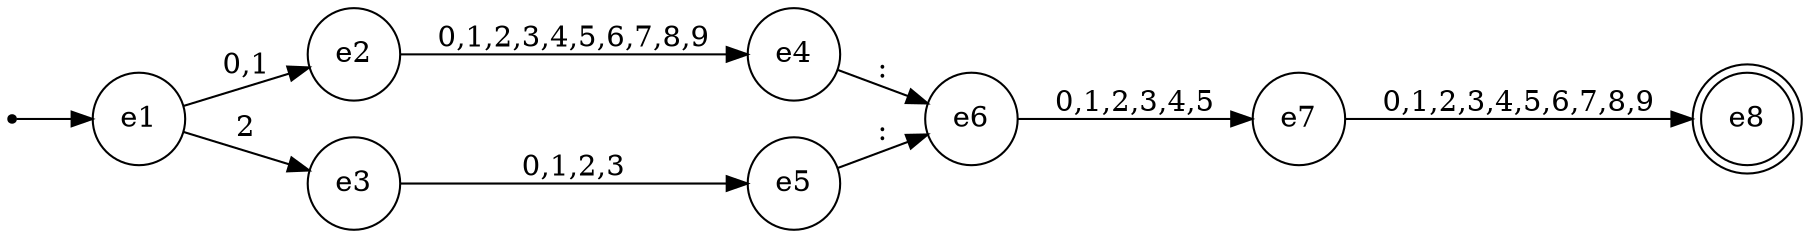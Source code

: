 digraph Automaton {
  rankdir=LR;
  node [shape = doublecircle]; e8;
  node [shape = circle];
  e1 -> e2 [label = "0,1"];
  e1 -> e3 [label = "2"];
  e2 -> e4 [label = "0,1,2,3,4,5,6,7,8,9"];
  e3 -> e5 [label = "0,1,2,3"];
  e4 -> e6 [label = ":"];
  e5 -> e6 [label = ":"];
  e6 -> e7 [label = "0,1,2,3,4,5"];
  e7 -> e8 [label = "0,1,2,3,4,5,6,7,8,9"];
  e1 [shape = circle];
  "" [shape = point];  ""-> e1;
}
